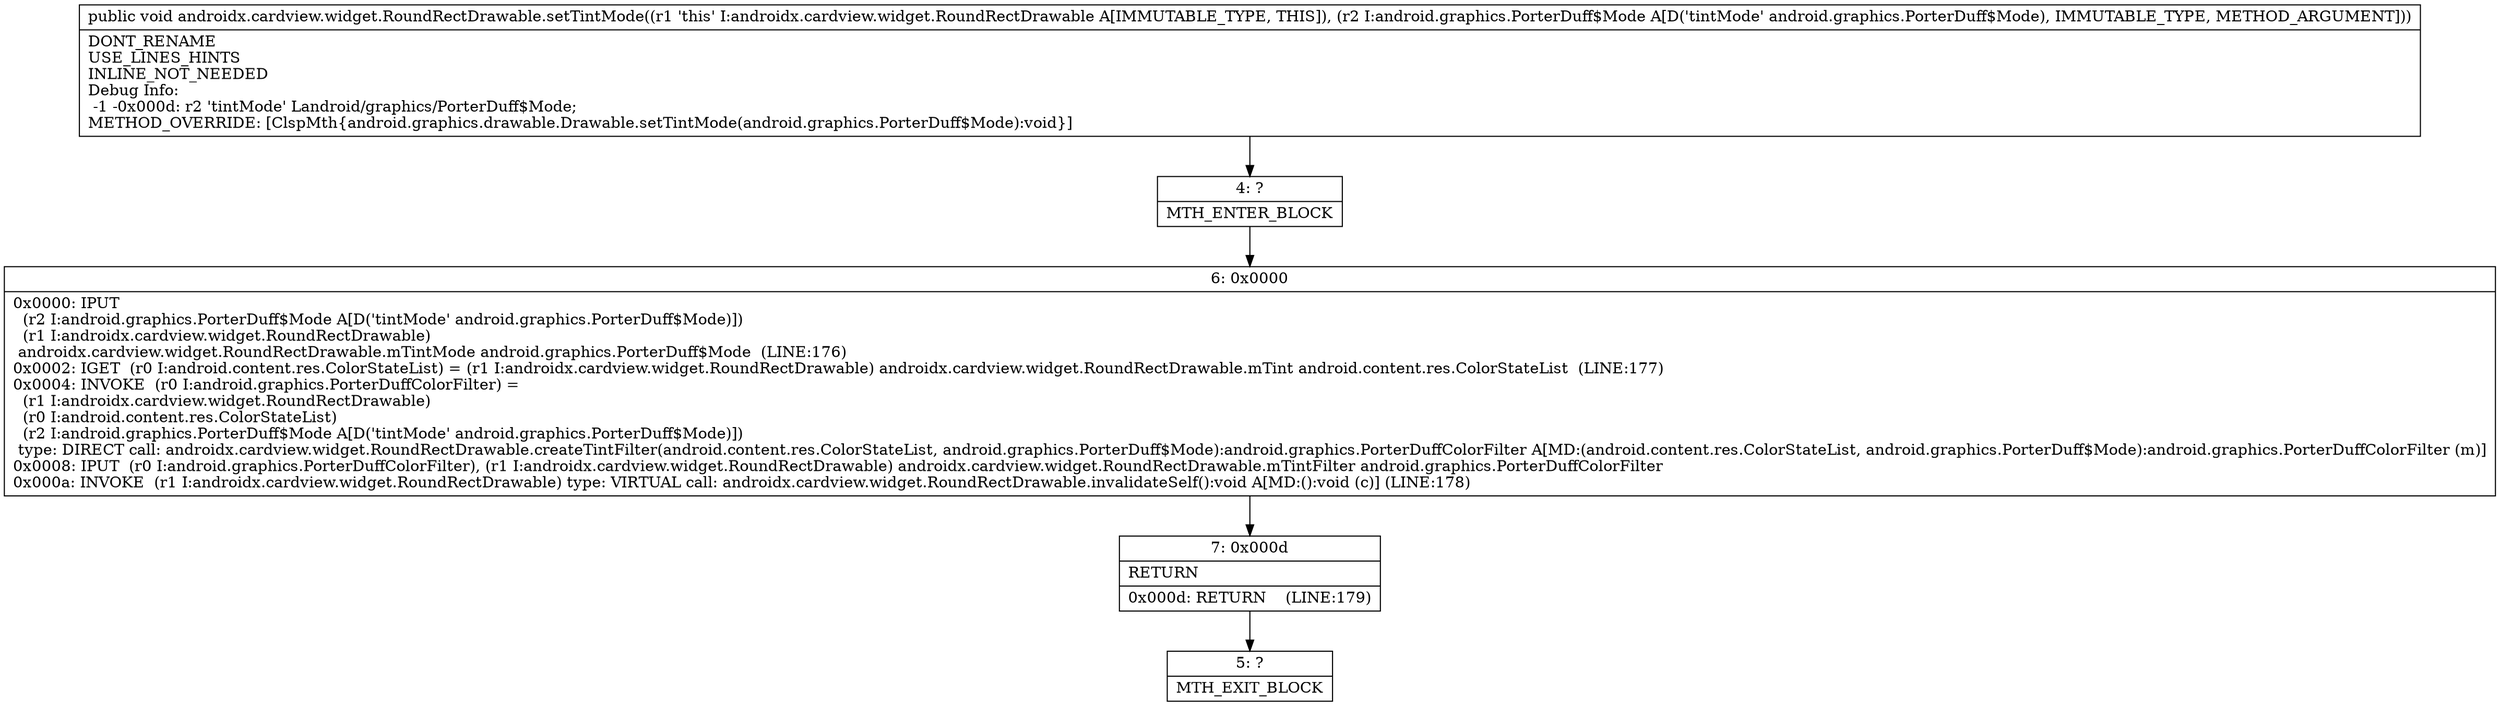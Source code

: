digraph "CFG forandroidx.cardview.widget.RoundRectDrawable.setTintMode(Landroid\/graphics\/PorterDuff$Mode;)V" {
Node_4 [shape=record,label="{4\:\ ?|MTH_ENTER_BLOCK\l}"];
Node_6 [shape=record,label="{6\:\ 0x0000|0x0000: IPUT  \l  (r2 I:android.graphics.PorterDuff$Mode A[D('tintMode' android.graphics.PorterDuff$Mode)])\l  (r1 I:androidx.cardview.widget.RoundRectDrawable)\l androidx.cardview.widget.RoundRectDrawable.mTintMode android.graphics.PorterDuff$Mode  (LINE:176)\l0x0002: IGET  (r0 I:android.content.res.ColorStateList) = (r1 I:androidx.cardview.widget.RoundRectDrawable) androidx.cardview.widget.RoundRectDrawable.mTint android.content.res.ColorStateList  (LINE:177)\l0x0004: INVOKE  (r0 I:android.graphics.PorterDuffColorFilter) = \l  (r1 I:androidx.cardview.widget.RoundRectDrawable)\l  (r0 I:android.content.res.ColorStateList)\l  (r2 I:android.graphics.PorterDuff$Mode A[D('tintMode' android.graphics.PorterDuff$Mode)])\l type: DIRECT call: androidx.cardview.widget.RoundRectDrawable.createTintFilter(android.content.res.ColorStateList, android.graphics.PorterDuff$Mode):android.graphics.PorterDuffColorFilter A[MD:(android.content.res.ColorStateList, android.graphics.PorterDuff$Mode):android.graphics.PorterDuffColorFilter (m)]\l0x0008: IPUT  (r0 I:android.graphics.PorterDuffColorFilter), (r1 I:androidx.cardview.widget.RoundRectDrawable) androidx.cardview.widget.RoundRectDrawable.mTintFilter android.graphics.PorterDuffColorFilter \l0x000a: INVOKE  (r1 I:androidx.cardview.widget.RoundRectDrawable) type: VIRTUAL call: androidx.cardview.widget.RoundRectDrawable.invalidateSelf():void A[MD:():void (c)] (LINE:178)\l}"];
Node_7 [shape=record,label="{7\:\ 0x000d|RETURN\l|0x000d: RETURN    (LINE:179)\l}"];
Node_5 [shape=record,label="{5\:\ ?|MTH_EXIT_BLOCK\l}"];
MethodNode[shape=record,label="{public void androidx.cardview.widget.RoundRectDrawable.setTintMode((r1 'this' I:androidx.cardview.widget.RoundRectDrawable A[IMMUTABLE_TYPE, THIS]), (r2 I:android.graphics.PorterDuff$Mode A[D('tintMode' android.graphics.PorterDuff$Mode), IMMUTABLE_TYPE, METHOD_ARGUMENT]))  | DONT_RENAME\lUSE_LINES_HINTS\lINLINE_NOT_NEEDED\lDebug Info:\l  \-1 \-0x000d: r2 'tintMode' Landroid\/graphics\/PorterDuff$Mode;\lMETHOD_OVERRIDE: [ClspMth\{android.graphics.drawable.Drawable.setTintMode(android.graphics.PorterDuff$Mode):void\}]\l}"];
MethodNode -> Node_4;Node_4 -> Node_6;
Node_6 -> Node_7;
Node_7 -> Node_5;
}

